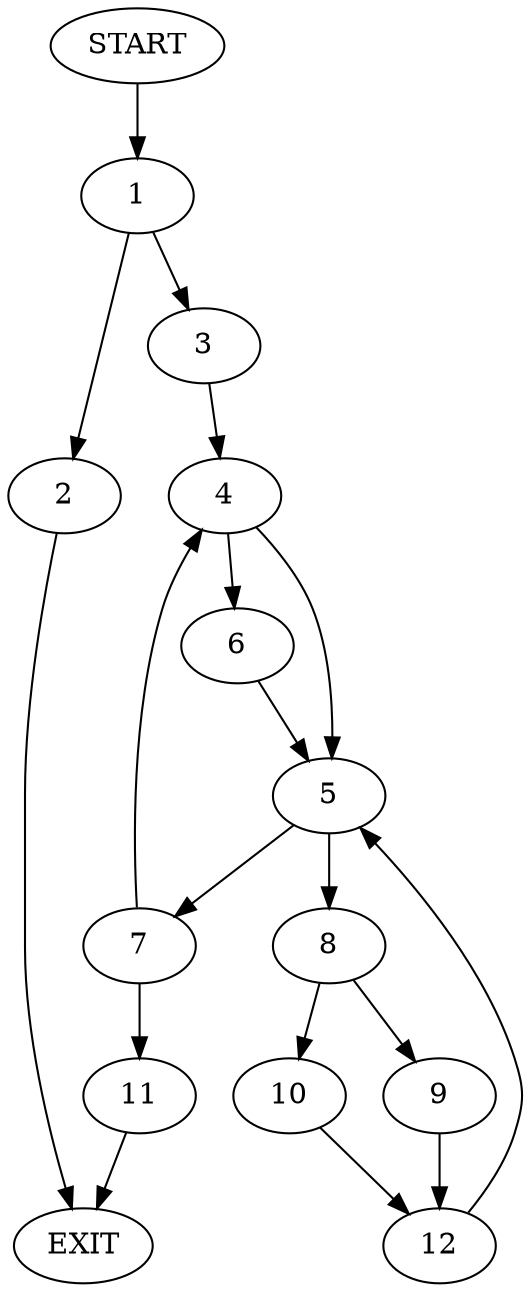 digraph {
0 [label="START"]
13 [label="EXIT"]
0 -> 1
1 -> 2
1 -> 3
2 -> 13
3 -> 4
4 -> 5
4 -> 6
5 -> 7
5 -> 8
6 -> 5
8 -> 9
8 -> 10
7 -> 11
7 -> 4
9 -> 12
10 -> 12
12 -> 5
11 -> 13
}
